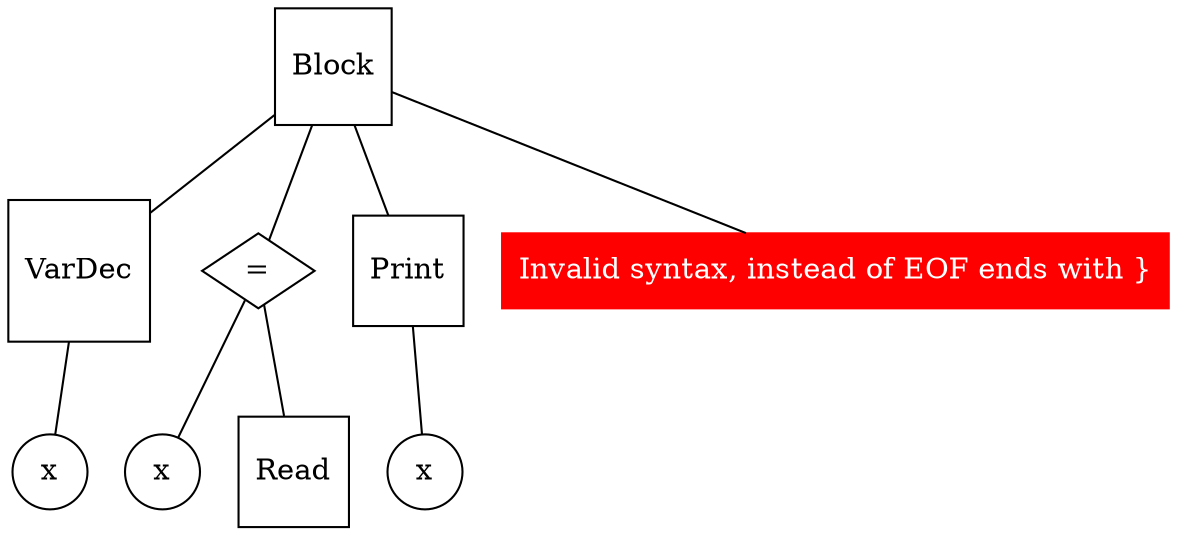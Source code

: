 graph g {
n0 [label = "Block", shape="square"]
n1 [label = "VarDec", shape="square"]
n2 [label = "x", shape="circle"]
n3 [label = "x", shape="circle"]
n4 [label = "=", shape="diamond"]
n5 [label = "Read", shape="square"]
n6 [label = "Print", shape="square"]
n7 [label = "x", shape="circle"]
error [label = "Invalid syntax, instead of EOF ends with }", color="red", style="filled", shape="box", fontcolor="white"]

"n1" -- "n2"
"n0" -- "n1"
"n4" -- "n3"
"n4" -- "n5"
"n0" -- "n4"
"n6" -- "n7"
"n0" -- "n6"
"n0" -- "error"
}